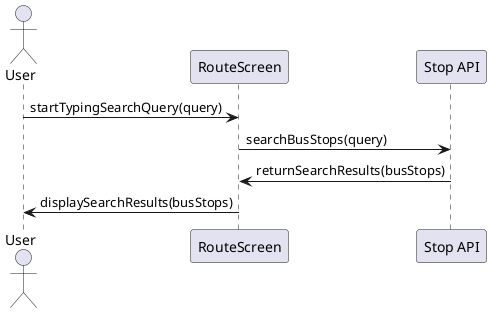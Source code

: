 @startuml

actor User
participant RouteScreen
participant "Stop API" as StopAPI

User -> RouteScreen : startTypingSearchQuery(query)
RouteScreen -> StopAPI : searchBusStops(query)
StopAPI -> RouteScreen : returnSearchResults(busStops)
RouteScreen -> User : displaySearchResults(busStops)

@enduml
